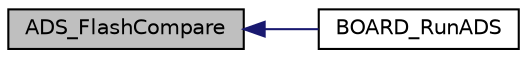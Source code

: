 digraph "ADS_FlashCompare"
{
  edge [fontname="Helvetica",fontsize="10",labelfontname="Helvetica",labelfontsize="10"];
  node [fontname="Helvetica",fontsize="10",shape=record];
  rankdir="LR";
  Node61 [label="ADS_FlashCompare",height=0.2,width=0.4,color="black", fillcolor="grey75", style="filled", fontcolor="black"];
  Node61 -> Node62 [dir="back",color="midnightblue",fontsize="10",style="solid",fontname="Helvetica"];
  Node62 [label="BOARD_RunADS",height=0.2,width=0.4,color="black", fillcolor="white", style="filled",URL="$auto__detection__service__kl25z_8c.html#a95285f14f6707e326e523c82d926c900",tooltip="The function to register Application Name and initialte ADS. "];
}
